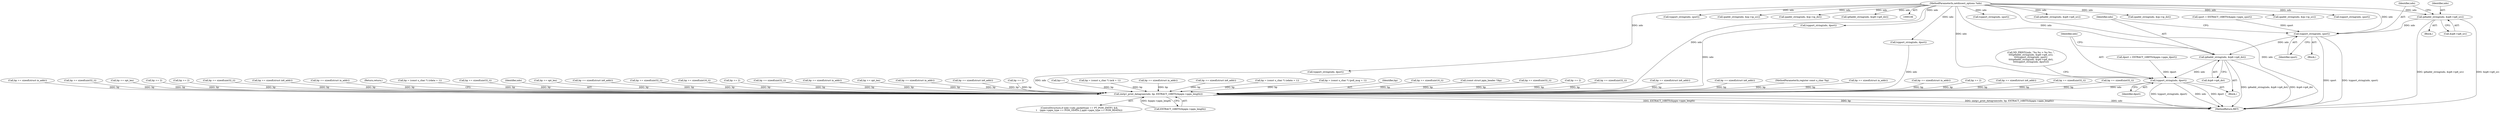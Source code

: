 digraph "0_tcpdump_4601c685e7fd19c3724d5e499c69b8d3ec49933e@pointer" {
"1000233" [label="(Call,ip6addr_string(ndo, &ip6->ip6_src))"];
"1000107" [label="(MethodParameterIn,netdissect_options *ndo)"];
"1000240" [label="(Call,tcpport_string(ndo, sport))"];
"1000244" [label="(Call,ip6addr_string(ndo, &ip6->ip6_dst))"];
"1000250" [label="(Call,tcpport_string(ndo, dport))"];
"1001940" [label="(Call,zmtp1_print_datagram(ndo, bp, EXTRACT_16BITS(&pgm->pgm_length)))"];
"1001445" [label="(Call,bp += sizeof(uint32_t))"];
"1000978" [label="(Call,bp += sizeof(uint16_t))"];
"1001578" [label="(Call,bp += 2)"];
"1000241" [label="(Identifier,ndo)"];
"1000243" [label="(Block,)"];
"1001922" [label="(ControlStructure,if (ndo->ndo_packettype == PT_PGM_ZMTP1 &&\n\t    (pgm->pgm_type == PGM_ODATA || pgm->pgm_type == PGM_RDATA)))"];
"1001479" [label="(Call,bp += sizeof(uint32_t))"];
"1001835" [label="(Call,bp += sizeof(struct in_addr))"];
"1001642" [label="(Call,bp += opt_len)"];
"1000749" [label="(Call,bp += sizeof(struct in_addr))"];
"1000242" [label="(Identifier,sport)"];
"1000232" [label="(Block,)"];
"1000810" [label="(Call,bp += sizeof(struct in6_addr))"];
"1000299" [label="(Call,tcpport_string(ndo, dport))"];
"1001152" [label="(Call,bp += 2)"];
"1000310" [label="(Call,tcpport_string(ndo, sport))"];
"1000169" [label="(Call,ip6addr_string(ndo, &ip6->ip6_src))"];
"1000251" [label="(Identifier,ndo)"];
"1000235" [label="(Call,&ip6->ip6_src)"];
"1000245" [label="(Identifier,ndo)"];
"1000227" [label="(Call,ND_PRINT((ndo, \"%s.%s > %s.%s: \",\n\t\t\t\tip6addr_string(ndo, &ip6->ip6_src),\n\t\t\t\ttcpport_string(ndo, sport),\n\t\t\t\tip6addr_string(ndo, &ip6->ip6_dst),\n\t\t\t\ttcpport_string(ndo, dport))))"];
"1001024" [label="(Call,bp++)"];
"1000881" [label="(Call,bp = (const u_char *) (ack + 1))"];
"1001724" [label="(Call,bp += sizeof(struct in_addr))"];
"1001761" [label="(Call,bp += sizeof(struct in6_addr))"];
"1000662" [label="(Call,bp = (const u_char *) (odata + 1))"];
"1000293" [label="(Call,ipaddr_string(ndo, &ip->ip_dst))"];
"1000233" [label="(Call,ip6addr_string(ndo, &ip6->ip6_src))"];
"1001940" [label="(Call,zmtp1_print_datagram(ndo, bp, EXTRACT_16BITS(&pgm->pgm_length)))"];
"1000496" [label="(Call,bp = (const u_char *) (poll_msg + 1))"];
"1001942" [label="(Identifier,bp)"];
"1001089" [label="(Call,bp += sizeof(uint16_t))"];
"1000107" [label="(MethodParameterIn,netdissect_options *ndo)"];
"1000252" [label="(Identifier,dport)"];
"1000128" [label="(Call,(const struct pgm_header *)bp)"];
"1001513" [label="(Call,bp += sizeof(uint32_t))"];
"1001540" [label="(Call,bp += 2)"];
"1000313" [label="(Call,tcpport_string(ndo, dport))"];
"1001308" [label="(Call,bp += sizeof(uint32_t))"];
"1000765" [label="(Call,bp += sizeof(struct in6_addr))"];
"1000434" [label="(Call,bp += sizeof(struct in6_addr))"];
"1000108" [label="(MethodParameterIn,register const u_char *bp)"];
"1000418" [label="(Call,bp += sizeof(struct in_addr))"];
"1000203" [label="(Call,sport = EXTRACT_16BITS(&pgm->pgm_sport))"];
"1000545" [label="(Call,bp += sizeof(struct in_addr))"];
"1000210" [label="(Call,dport = EXTRACT_16BITS(&pgm->pgm_dport))"];
"1001662" [label="(Call,bp += 2)"];
"1001872" [label="(Call,bp += sizeof(struct in6_addr))"];
"1001133" [label="(Call,bp += sizeof(uint32_t))"];
"1000244" [label="(Call,ip6addr_string(ndo, &ip6->ip6_dst))"];
"1001962" [label="(MethodReturn,RET)"];
"1000264" [label="(Call,tcpport_string(ndo, dport))"];
"1000190" [label="(Call,ipaddr_string(ndo, &ip->ip_src))"];
"1001222" [label="(Call,bp += sizeof(uint32_t))"];
"1000794" [label="(Call,bp += sizeof(struct in_addr))"];
"1000246" [label="(Call,&ip6->ip6_dst)"];
"1000261" [label="(Call,tcpport_string(ndo, sport))"];
"1001189" [label="(Call,bp += sizeof(uint32_t))"];
"1001558" [label="(Call,bp += opt_len)"];
"1001602" [label="(Call,bp += 2)"];
"1000289" [label="(Call,tcpport_string(ndo, sport))"];
"1000240" [label="(Call,tcpport_string(ndo, sport))"];
"1001626" [label="(Call,bp += 2)"];
"1001264" [label="(Call,bp += sizeof(uint32_t))"];
"1001404" [label="(Call,bp += sizeof(struct in6_addr))"];
"1001367" [label="(Call,bp += sizeof(struct in_addr))"];
"1000282" [label="(Call,ipaddr_string(ndo, &ip->ip_src))"];
"1001943" [label="(Call,EXTRACT_16BITS(&pgm->pgm_length))"];
"1001948" [label="(Return,return;)"];
"1000196" [label="(Call,ipaddr_string(ndo, &ip->ip_dst))"];
"1000234" [label="(Identifier,ndo)"];
"1000699" [label="(Call,bp = (const u_char *) (rdata + 1))"];
"1000175" [label="(Call,ip6addr_string(ndo, &ip6->ip6_dst))"];
"1000604" [label="(Call,bp += sizeof(uint32_t))"];
"1001941" [label="(Identifier,ndo)"];
"1000250" [label="(Call,tcpport_string(ndo, dport))"];
"1001904" [label="(Call,bp += opt_len)"];
"1000561" [label="(Call,bp += sizeof(struct in6_addr))"];
"1000239" [label="(Block,)"];
"1000233" -> "1000232"  [label="AST: "];
"1000233" -> "1000235"  [label="CFG: "];
"1000234" -> "1000233"  [label="AST: "];
"1000235" -> "1000233"  [label="AST: "];
"1000241" -> "1000233"  [label="CFG: "];
"1000233" -> "1001962"  [label="DDG: ip6addr_string(ndo, &ip6->ip6_src)"];
"1000233" -> "1001962"  [label="DDG: &ip6->ip6_src"];
"1000107" -> "1000233"  [label="DDG: ndo"];
"1000233" -> "1000240"  [label="DDG: ndo"];
"1000107" -> "1000106"  [label="AST: "];
"1000107" -> "1001962"  [label="DDG: ndo"];
"1000107" -> "1000169"  [label="DDG: ndo"];
"1000107" -> "1000175"  [label="DDG: ndo"];
"1000107" -> "1000190"  [label="DDG: ndo"];
"1000107" -> "1000196"  [label="DDG: ndo"];
"1000107" -> "1000240"  [label="DDG: ndo"];
"1000107" -> "1000244"  [label="DDG: ndo"];
"1000107" -> "1000250"  [label="DDG: ndo"];
"1000107" -> "1000261"  [label="DDG: ndo"];
"1000107" -> "1000264"  [label="DDG: ndo"];
"1000107" -> "1000282"  [label="DDG: ndo"];
"1000107" -> "1000289"  [label="DDG: ndo"];
"1000107" -> "1000293"  [label="DDG: ndo"];
"1000107" -> "1000299"  [label="DDG: ndo"];
"1000107" -> "1000310"  [label="DDG: ndo"];
"1000107" -> "1000313"  [label="DDG: ndo"];
"1000107" -> "1001940"  [label="DDG: ndo"];
"1000240" -> "1000239"  [label="AST: "];
"1000240" -> "1000242"  [label="CFG: "];
"1000241" -> "1000240"  [label="AST: "];
"1000242" -> "1000240"  [label="AST: "];
"1000245" -> "1000240"  [label="CFG: "];
"1000240" -> "1001962"  [label="DDG: tcpport_string(ndo, sport)"];
"1000240" -> "1001962"  [label="DDG: sport"];
"1000203" -> "1000240"  [label="DDG: sport"];
"1000240" -> "1000244"  [label="DDG: ndo"];
"1000244" -> "1000243"  [label="AST: "];
"1000244" -> "1000246"  [label="CFG: "];
"1000245" -> "1000244"  [label="AST: "];
"1000246" -> "1000244"  [label="AST: "];
"1000251" -> "1000244"  [label="CFG: "];
"1000244" -> "1001962"  [label="DDG: ip6addr_string(ndo, &ip6->ip6_dst)"];
"1000244" -> "1001962"  [label="DDG: &ip6->ip6_dst"];
"1000244" -> "1000250"  [label="DDG: ndo"];
"1000250" -> "1000243"  [label="AST: "];
"1000250" -> "1000252"  [label="CFG: "];
"1000251" -> "1000250"  [label="AST: "];
"1000252" -> "1000250"  [label="AST: "];
"1000227" -> "1000250"  [label="CFG: "];
"1000250" -> "1001962"  [label="DDG: ndo"];
"1000250" -> "1001962"  [label="DDG: dport"];
"1000250" -> "1001962"  [label="DDG: tcpport_string(ndo, dport)"];
"1000210" -> "1000250"  [label="DDG: dport"];
"1000250" -> "1001940"  [label="DDG: ndo"];
"1001940" -> "1001922"  [label="AST: "];
"1001940" -> "1001943"  [label="CFG: "];
"1001941" -> "1001940"  [label="AST: "];
"1001942" -> "1001940"  [label="AST: "];
"1001943" -> "1001940"  [label="AST: "];
"1001948" -> "1001940"  [label="CFG: "];
"1001940" -> "1001962"  [label="DDG: EXTRACT_16BITS(&pgm->pgm_length)"];
"1001940" -> "1001962"  [label="DDG: bp"];
"1001940" -> "1001962"  [label="DDG: zmtp1_print_datagram(ndo, bp, EXTRACT_16BITS(&pgm->pgm_length))"];
"1001940" -> "1001962"  [label="DDG: ndo"];
"1000264" -> "1001940"  [label="DDG: ndo"];
"1000299" -> "1001940"  [label="DDG: ndo"];
"1000313" -> "1001940"  [label="DDG: ndo"];
"1001264" -> "1001940"  [label="DDG: bp"];
"1000561" -> "1001940"  [label="DDG: bp"];
"1001578" -> "1001940"  [label="DDG: bp"];
"1001189" -> "1001940"  [label="DDG: bp"];
"1000545" -> "1001940"  [label="DDG: bp"];
"1000496" -> "1001940"  [label="DDG: bp"];
"1001724" -> "1001940"  [label="DDG: bp"];
"1001872" -> "1001940"  [label="DDG: bp"];
"1000604" -> "1001940"  [label="DDG: bp"];
"1001445" -> "1001940"  [label="DDG: bp"];
"1001602" -> "1001940"  [label="DDG: bp"];
"1001089" -> "1001940"  [label="DDG: bp"];
"1000418" -> "1001940"  [label="DDG: bp"];
"1001367" -> "1001940"  [label="DDG: bp"];
"1001024" -> "1001940"  [label="DDG: bp"];
"1001540" -> "1001940"  [label="DDG: bp"];
"1001133" -> "1001940"  [label="DDG: bp"];
"1000128" -> "1001940"  [label="DDG: bp"];
"1001222" -> "1001940"  [label="DDG: bp"];
"1000699" -> "1001940"  [label="DDG: bp"];
"1001642" -> "1001940"  [label="DDG: bp"];
"1001761" -> "1001940"  [label="DDG: bp"];
"1001904" -> "1001940"  [label="DDG: bp"];
"1001404" -> "1001940"  [label="DDG: bp"];
"1000662" -> "1001940"  [label="DDG: bp"];
"1001479" -> "1001940"  [label="DDG: bp"];
"1000978" -> "1001940"  [label="DDG: bp"];
"1000749" -> "1001940"  [label="DDG: bp"];
"1000794" -> "1001940"  [label="DDG: bp"];
"1001513" -> "1001940"  [label="DDG: bp"];
"1001558" -> "1001940"  [label="DDG: bp"];
"1001308" -> "1001940"  [label="DDG: bp"];
"1000765" -> "1001940"  [label="DDG: bp"];
"1001835" -> "1001940"  [label="DDG: bp"];
"1000881" -> "1001940"  [label="DDG: bp"];
"1001152" -> "1001940"  [label="DDG: bp"];
"1000810" -> "1001940"  [label="DDG: bp"];
"1001662" -> "1001940"  [label="DDG: bp"];
"1000434" -> "1001940"  [label="DDG: bp"];
"1001626" -> "1001940"  [label="DDG: bp"];
"1000108" -> "1001940"  [label="DDG: bp"];
"1001943" -> "1001940"  [label="DDG: &pgm->pgm_length"];
}
